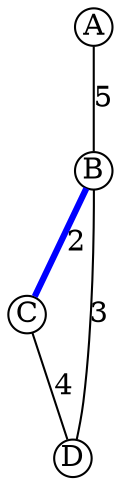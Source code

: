 graph DemoSmall {
      node [height=0.25,width=0.25,fixedsize=true]
      A -- B [label="5"]
      B -- C [label="2", penwidth=3, color="blue"]
      B -- D [label="3"]
      C -- D [label="4"]
}
